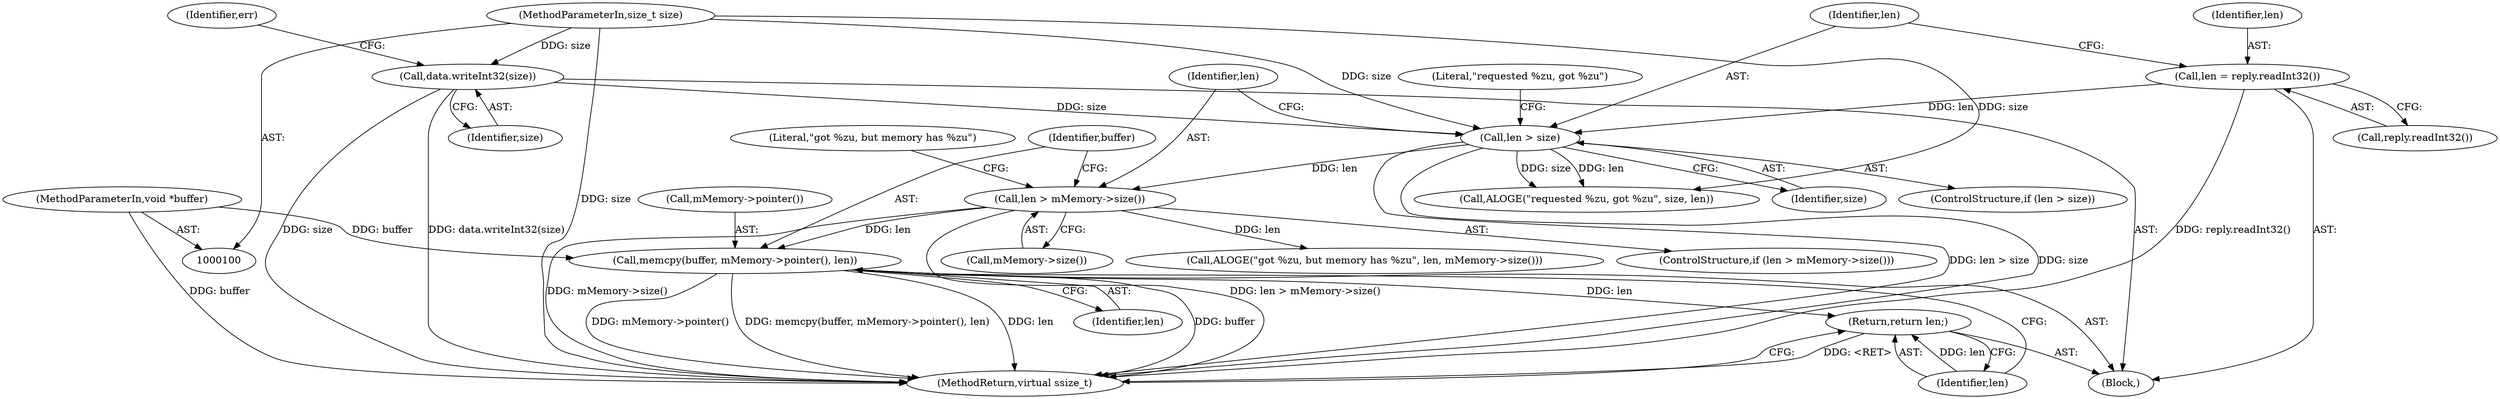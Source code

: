 digraph "0_Android_51504928746edff6c94a1c498cf99c0a83bedaed@API" {
"1000165" [label="(Call,memcpy(buffer, mMemory->pointer(), len))"];
"1000102" [label="(MethodParameterIn,void *buffer)"];
"1000155" [label="(Call,len > mMemory->size())"];
"1000144" [label="(Call,len > size)"];
"1000140" [label="(Call,len = reply.readInt32())"];
"1000111" [label="(Call,data.writeInt32(size))"];
"1000103" [label="(MethodParameterIn,size_t size)"];
"1000169" [label="(Return,return len;)"];
"1000157" [label="(Call,mMemory->size())"];
"1000169" [label="(Return,return len;)"];
"1000166" [label="(Identifier,buffer)"];
"1000160" [label="(Literal,\"got %zu, but memory has %zu\")"];
"1000148" [label="(Call,ALOGE(\"requested %zu, got %zu\", size, len))"];
"1000143" [label="(ControlStructure,if (len > size))"];
"1000146" [label="(Identifier,size)"];
"1000167" [label="(Call,mMemory->pointer())"];
"1000104" [label="(Block,)"];
"1000145" [label="(Identifier,len)"];
"1000165" [label="(Call,memcpy(buffer, mMemory->pointer(), len))"];
"1000144" [label="(Call,len > size)"];
"1000111" [label="(Call,data.writeInt32(size))"];
"1000115" [label="(Identifier,err)"];
"1000142" [label="(Call,reply.readInt32())"];
"1000103" [label="(MethodParameterIn,size_t size)"];
"1000159" [label="(Call,ALOGE(\"got %zu, but memory has %zu\", len, mMemory->size()))"];
"1000112" [label="(Identifier,size)"];
"1000156" [label="(Identifier,len)"];
"1000170" [label="(Identifier,len)"];
"1000140" [label="(Call,len = reply.readInt32())"];
"1000141" [label="(Identifier,len)"];
"1000168" [label="(Identifier,len)"];
"1000171" [label="(MethodReturn,virtual ssize_t)"];
"1000155" [label="(Call,len > mMemory->size())"];
"1000149" [label="(Literal,\"requested %zu, got %zu\")"];
"1000154" [label="(ControlStructure,if (len > mMemory->size()))"];
"1000102" [label="(MethodParameterIn,void *buffer)"];
"1000165" -> "1000104"  [label="AST: "];
"1000165" -> "1000168"  [label="CFG: "];
"1000166" -> "1000165"  [label="AST: "];
"1000167" -> "1000165"  [label="AST: "];
"1000168" -> "1000165"  [label="AST: "];
"1000170" -> "1000165"  [label="CFG: "];
"1000165" -> "1000171"  [label="DDG: len"];
"1000165" -> "1000171"  [label="DDG: buffer"];
"1000165" -> "1000171"  [label="DDG: mMemory->pointer()"];
"1000165" -> "1000171"  [label="DDG: memcpy(buffer, mMemory->pointer(), len)"];
"1000102" -> "1000165"  [label="DDG: buffer"];
"1000155" -> "1000165"  [label="DDG: len"];
"1000165" -> "1000169"  [label="DDG: len"];
"1000102" -> "1000100"  [label="AST: "];
"1000102" -> "1000171"  [label="DDG: buffer"];
"1000155" -> "1000154"  [label="AST: "];
"1000155" -> "1000157"  [label="CFG: "];
"1000156" -> "1000155"  [label="AST: "];
"1000157" -> "1000155"  [label="AST: "];
"1000160" -> "1000155"  [label="CFG: "];
"1000166" -> "1000155"  [label="CFG: "];
"1000155" -> "1000171"  [label="DDG: mMemory->size()"];
"1000155" -> "1000171"  [label="DDG: len > mMemory->size()"];
"1000144" -> "1000155"  [label="DDG: len"];
"1000155" -> "1000159"  [label="DDG: len"];
"1000144" -> "1000143"  [label="AST: "];
"1000144" -> "1000146"  [label="CFG: "];
"1000145" -> "1000144"  [label="AST: "];
"1000146" -> "1000144"  [label="AST: "];
"1000149" -> "1000144"  [label="CFG: "];
"1000156" -> "1000144"  [label="CFG: "];
"1000144" -> "1000171"  [label="DDG: len > size"];
"1000144" -> "1000171"  [label="DDG: size"];
"1000140" -> "1000144"  [label="DDG: len"];
"1000111" -> "1000144"  [label="DDG: size"];
"1000103" -> "1000144"  [label="DDG: size"];
"1000144" -> "1000148"  [label="DDG: size"];
"1000144" -> "1000148"  [label="DDG: len"];
"1000140" -> "1000104"  [label="AST: "];
"1000140" -> "1000142"  [label="CFG: "];
"1000141" -> "1000140"  [label="AST: "];
"1000142" -> "1000140"  [label="AST: "];
"1000145" -> "1000140"  [label="CFG: "];
"1000140" -> "1000171"  [label="DDG: reply.readInt32()"];
"1000111" -> "1000104"  [label="AST: "];
"1000111" -> "1000112"  [label="CFG: "];
"1000112" -> "1000111"  [label="AST: "];
"1000115" -> "1000111"  [label="CFG: "];
"1000111" -> "1000171"  [label="DDG: size"];
"1000111" -> "1000171"  [label="DDG: data.writeInt32(size)"];
"1000103" -> "1000111"  [label="DDG: size"];
"1000103" -> "1000100"  [label="AST: "];
"1000103" -> "1000171"  [label="DDG: size"];
"1000103" -> "1000148"  [label="DDG: size"];
"1000169" -> "1000104"  [label="AST: "];
"1000169" -> "1000170"  [label="CFG: "];
"1000170" -> "1000169"  [label="AST: "];
"1000171" -> "1000169"  [label="CFG: "];
"1000169" -> "1000171"  [label="DDG: <RET>"];
"1000170" -> "1000169"  [label="DDG: len"];
}

